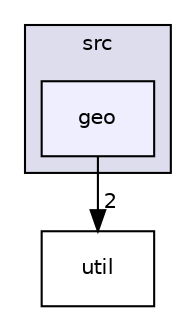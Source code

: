 digraph "src/geo" {
  compound=true
  node [ fontsize="10", fontname="Helvetica"];
  edge [ labelfontsize="10", labelfontname="Helvetica"];
  subgraph clusterdir_68267d1309a1af8e8297ef4c3efbcdba {
    graph [ bgcolor="#ddddee", pencolor="black", label="src" fontname="Helvetica", fontsize="10", URL="dir_68267d1309a1af8e8297ef4c3efbcdba.html"]
  dir_b919d449df95dbe7854299847587d1c3 [shape=box, label="geo", style="filled", fillcolor="#eeeeff", pencolor="black", URL="dir_b919d449df95dbe7854299847587d1c3.html"];
  }
  dir_b7878ad5ecbf2506f4125b9d34c97e45 [shape=box label="util" URL="dir_b7878ad5ecbf2506f4125b9d34c97e45.html"];
  dir_b919d449df95dbe7854299847587d1c3->dir_b7878ad5ecbf2506f4125b9d34c97e45 [headlabel="2", labeldistance=1.5 headhref="dir_000002_000007.html"];
}
